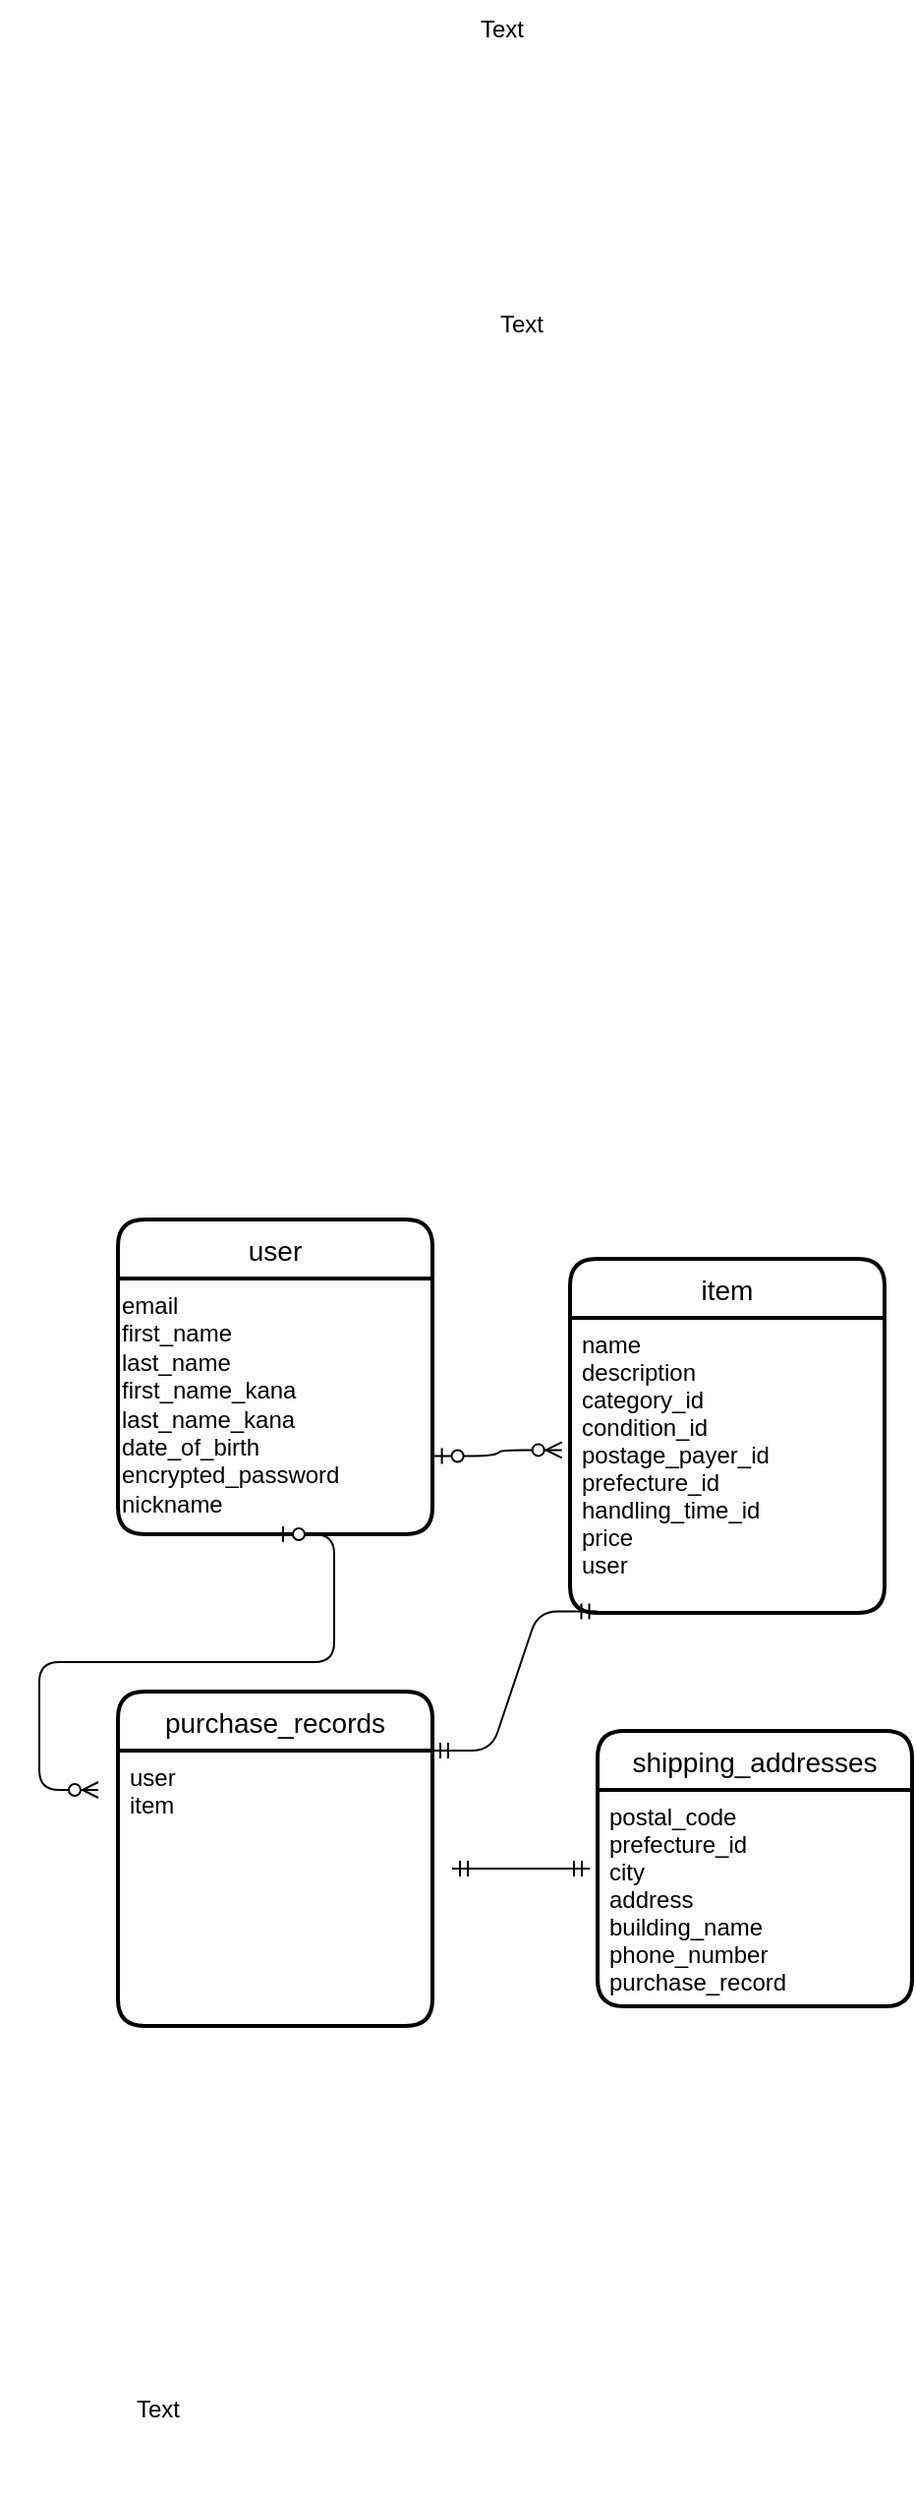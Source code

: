<mxfile>
    <diagram id="3jnz-Bd_cNTXeOv_hO3u" name="ページ1">
        <mxGraphModel dx="426" dy="1839" grid="1" gridSize="10" guides="1" tooltips="1" connect="1" arrows="1" fold="1" page="1" pageScale="1" pageWidth="827" pageHeight="1169" math="0" shadow="0">
            <root>
                <mxCell id="0"/>
                <mxCell id="1" parent="0"/>
                <mxCell id="18" value="user" style="swimlane;childLayout=stackLayout;horizontal=1;startSize=30;horizontalStack=0;rounded=1;fontSize=14;fontStyle=0;strokeWidth=2;resizeParent=0;resizeLast=1;shadow=0;dashed=0;align=center;" vertex="1" parent="1">
                    <mxGeometry x="170" y="340" width="160" height="160" as="geometry"/>
                </mxCell>
                <mxCell id="26" value="email&amp;nbsp;&lt;br&gt;first_name&amp;nbsp;&lt;br&gt;last_name&amp;nbsp; &amp;nbsp;&lt;br&gt;first_name_kana&amp;nbsp; &amp;nbsp; &amp;nbsp;&lt;br&gt;last_name_kana&amp;nbsp; &amp;nbsp;&amp;nbsp;&lt;br&gt;date_of_birth&lt;br&gt;&lt;span style=&quot;background-color: initial;&quot;&gt;encrypted_password&lt;/span&gt;&lt;span style=&quot;background-color: initial;&quot;&gt;&#9;&lt;/span&gt;&lt;div&gt;nickname&lt;/div&gt;" style="text;whiteSpace=wrap;html=1;" vertex="1" parent="18">
                    <mxGeometry y="30" width="160" height="130" as="geometry"/>
                </mxCell>
                <mxCell id="24" value="shipping_addresses" style="swimlane;childLayout=stackLayout;horizontal=1;startSize=30;horizontalStack=0;rounded=1;fontSize=14;fontStyle=0;strokeWidth=2;resizeParent=0;resizeLast=1;shadow=0;dashed=0;align=center;" vertex="1" parent="1">
                    <mxGeometry x="414" y="600" width="160" height="140" as="geometry"/>
                </mxCell>
                <mxCell id="25" value="postal_code&#10;prefecture_id&#10;city&#10;address&#10;building_name&#10;phone_number&#10;purchase_record" style="align=left;strokeColor=none;fillColor=none;spacingLeft=4;fontSize=12;verticalAlign=top;resizable=0;rotatable=0;part=1;" vertex="1" parent="24">
                    <mxGeometry y="30" width="160" height="110" as="geometry"/>
                </mxCell>
                <mxCell id="28" value="Text" style="text;html=1;align=center;verticalAlign=middle;resizable=0;points=[];autosize=1;strokeColor=none;fillColor=none;" vertex="1" parent="1">
                    <mxGeometry x="350" y="-130" width="50" height="30" as="geometry"/>
                </mxCell>
                <mxCell id="29" value="Text" style="text;html=1;align=center;verticalAlign=middle;resizable=0;points=[];autosize=1;strokeColor=none;fillColor=none;" vertex="1" parent="1">
                    <mxGeometry x="340" y="-280" width="50" height="30" as="geometry"/>
                </mxCell>
                <mxCell id="32" value="item" style="swimlane;childLayout=stackLayout;horizontal=1;startSize=30;horizontalStack=0;rounded=1;fontSize=14;fontStyle=0;strokeWidth=2;resizeParent=0;resizeLast=1;shadow=0;dashed=0;align=center;" vertex="1" parent="1">
                    <mxGeometry x="400" y="360" width="160" height="180" as="geometry"/>
                </mxCell>
                <mxCell id="33" value="name&#10;description&#10;category_id&#10;condition_id&#10;postage_payer_id&#10;prefecture_id&#10;handling_time_id&#10;price&#10;user" style="align=left;strokeColor=none;fillColor=none;spacingLeft=4;fontSize=12;verticalAlign=top;resizable=0;rotatable=0;part=1;" vertex="1" parent="32">
                    <mxGeometry y="30" width="160" height="150" as="geometry"/>
                </mxCell>
                <mxCell id="35" value="Text" style="text;html=1;align=center;verticalAlign=middle;resizable=0;points=[];autosize=1;strokeColor=none;fillColor=none;" vertex="1" parent="1">
                    <mxGeometry x="110" y="900" width="160" height="90" as="geometry"/>
                </mxCell>
                <mxCell id="36" value="purchase_records" style="swimlane;childLayout=stackLayout;horizontal=1;startSize=30;horizontalStack=0;rounded=1;fontSize=14;fontStyle=0;strokeWidth=2;resizeParent=0;resizeLast=1;shadow=0;dashed=0;align=center;" vertex="1" parent="1">
                    <mxGeometry x="170" y="580" width="160" height="170" as="geometry"/>
                </mxCell>
                <mxCell id="37" value="user&#10;item" style="align=left;strokeColor=none;fillColor=none;spacingLeft=4;fontSize=12;verticalAlign=top;resizable=0;rotatable=0;part=1;" vertex="1" parent="36">
                    <mxGeometry y="30" width="160" height="140" as="geometry"/>
                </mxCell>
                <mxCell id="38" value="" style="edgeStyle=entityRelationEdgeStyle;fontSize=12;html=1;endArrow=ERzeroToMany;startArrow=ERzeroToOne;entryX=-0.026;entryY=0.448;entryDx=0;entryDy=0;entryPerimeter=0;exitX=1.005;exitY=0.694;exitDx=0;exitDy=0;exitPerimeter=0;" edge="1" parent="1" source="26" target="33">
                    <mxGeometry width="100" height="100" relative="1" as="geometry">
                        <mxPoint x="310" y="500" as="sourcePoint"/>
                        <mxPoint x="410" y="400" as="targetPoint"/>
                    </mxGeometry>
                </mxCell>
                <mxCell id="39" value="" style="edgeStyle=entityRelationEdgeStyle;fontSize=12;html=1;endArrow=ERzeroToMany;startArrow=ERzeroToOne;exitX=0.5;exitY=1;exitDx=0;exitDy=0;" edge="1" parent="1" source="26">
                    <mxGeometry width="100" height="100" relative="1" as="geometry">
                        <mxPoint x="320" y="610" as="sourcePoint"/>
                        <mxPoint x="160" y="630" as="targetPoint"/>
                    </mxGeometry>
                </mxCell>
                <mxCell id="40" value="" style="edgeStyle=entityRelationEdgeStyle;fontSize=12;html=1;endArrow=ERmandOne;startArrow=ERmandOne;entryX=0.086;entryY=0.995;entryDx=0;entryDy=0;entryPerimeter=0;" edge="1" parent="1" target="33">
                    <mxGeometry width="100" height="100" relative="1" as="geometry">
                        <mxPoint x="330" y="610" as="sourcePoint"/>
                        <mxPoint x="420" y="510" as="targetPoint"/>
                    </mxGeometry>
                </mxCell>
                <mxCell id="41" value="" style="edgeStyle=entityRelationEdgeStyle;fontSize=12;html=1;endArrow=ERmandOne;startArrow=ERmandOne;" edge="1" parent="1">
                    <mxGeometry width="100" height="100" relative="1" as="geometry">
                        <mxPoint x="340" y="670" as="sourcePoint"/>
                        <mxPoint x="410" y="670" as="targetPoint"/>
                    </mxGeometry>
                </mxCell>
            </root>
        </mxGraphModel>
    </diagram>
</mxfile>